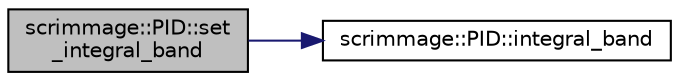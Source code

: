 digraph "scrimmage::PID::set_integral_band"
{
 // LATEX_PDF_SIZE
  edge [fontname="Helvetica",fontsize="10",labelfontname="Helvetica",labelfontsize="10"];
  node [fontname="Helvetica",fontsize="10",shape=record];
  rankdir="LR";
  Node1 [label="scrimmage::PID::set\l_integral_band",height=0.2,width=0.4,color="black", fillcolor="grey75", style="filled", fontcolor="black",tooltip=" "];
  Node1 -> Node2 [color="midnightblue",fontsize="10",style="solid",fontname="Helvetica"];
  Node2 [label="scrimmage::PID::integral_band",height=0.2,width=0.4,color="black", fillcolor="white", style="filled",URL="$classscrimmage_1_1PID.html#a77118eb1e400b79d6fd5fb2f53de9934",tooltip=" "];
}
